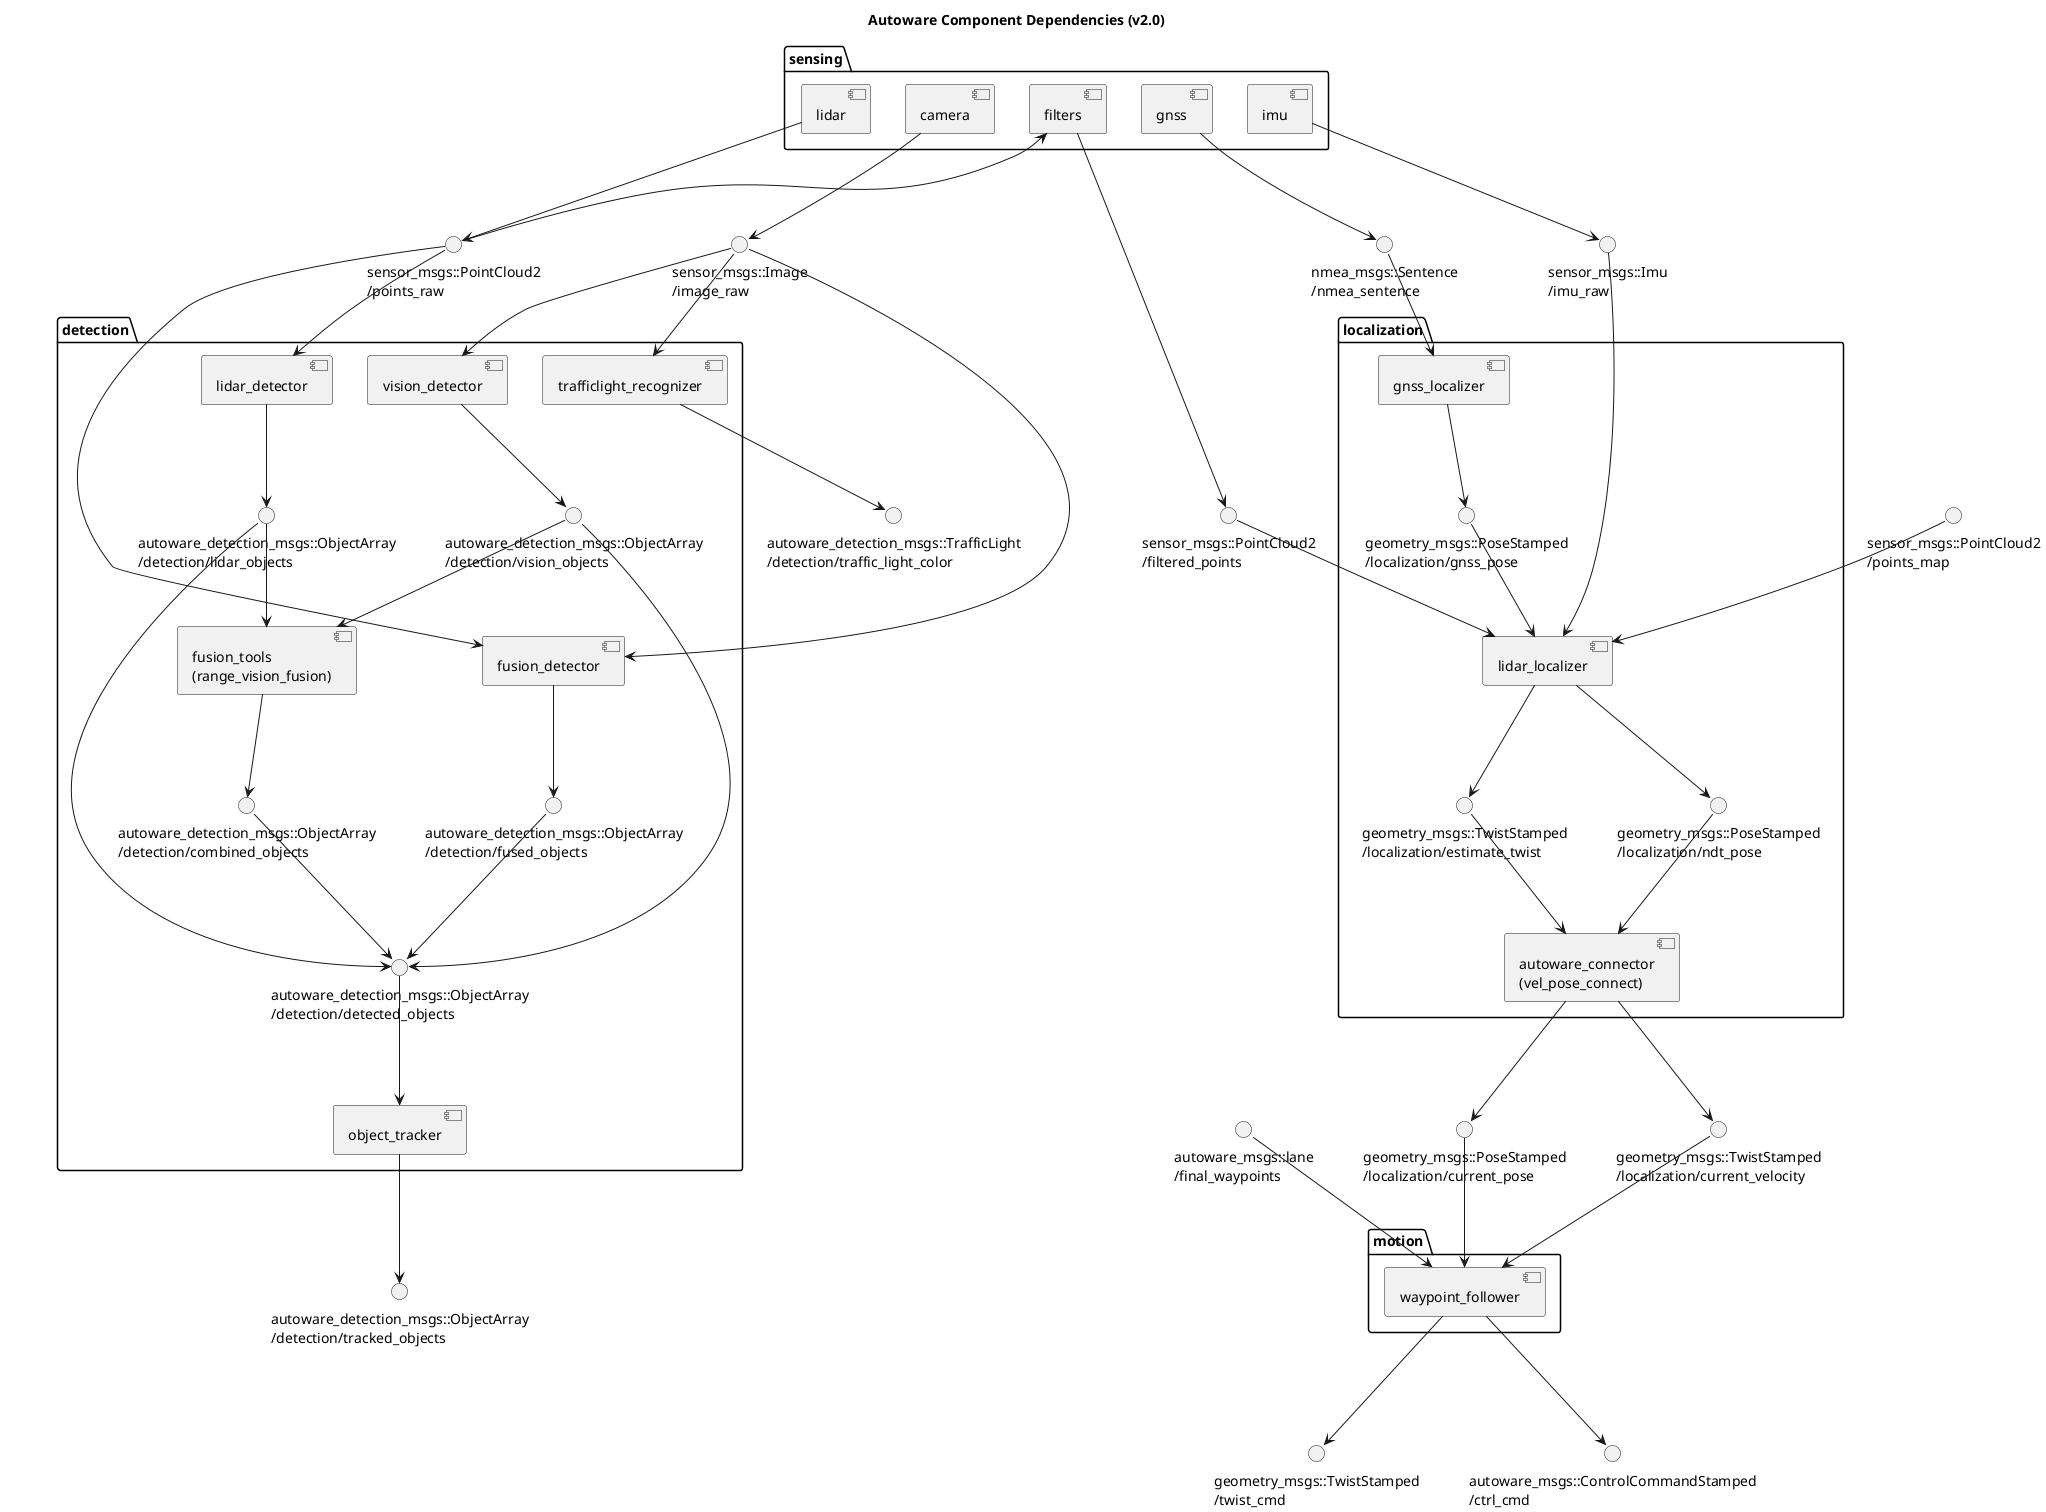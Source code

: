 @startuml

title Autoware Component Dependencies (v2.0)

() "sensor_msgs::Image\n/image_raw" as image_raw
() "sensor_msgs::PointCloud2\n/points_raw" as points_raw
() "sensor_msgs::PointCloud2\n/filtered_points" as filtered_points
() "sensor_msgs::Imu\n/imu_raw" as imu_raw 
() "nmea_msgs::Sentence\n/nmea_sentence" as nmea_sentence

folder sensing {
    [camera]
    'outputs
    camera --> image_raw

    [lidar]
    'outputs
    lidar --> points_raw

    [filters]
    'inputs
    points_raw --> filters
    'outputs
    filters --> filtered_points

    [imu]
    'outputs
    imu --> imu_raw

    [gnss]
    'outputs
    gnss --> nmea_sentence
}

() "autoware_detection_msgs::ObjectArray\n/detection/tracked_objects" as tracked_objects
() "autoware_detection_msgs::TrafficLight\n/detection/traffic_light_color" as traffic_light_color

folder detection {
    () "autoware_detection_msgs::ObjectArray\n/detection/vision_objects" as detected_objects_vision
    () "autoware_detection_msgs::ObjectArray\n/detection/lidar_objects" as detected_objects_lidar
    () "autoware_detection_msgs::ObjectArray\n/detection/combined_objects" as detected_objects_combined
    () "autoware_detection_msgs::ObjectArray\n/detection/fused_objects" as detected_objects_fused
    () "autoware_detection_msgs::ObjectArray\n/detection/detected_objects" as detected_objects

    [vision_detector]
    'inputs
    image_raw --> vision_detector
    'outputs
    vision_detector --> detected_objects_vision

    [lidar_detector]
    'inputs
    points_raw --> lidar_detector
    'outputs
    lidar_detector --> detected_objects_lidar

    [fusion_detector]
    'inputs
    image_raw --> fusion_detector
    points_raw --> fusion_detector
    'outputs
    fusion_detector --> detected_objects_fused

    [fusion_tools\n(range_vision_fusion)] as fusion_tools
    'inputs
    detected_objects_vision --> fusion_tools
    detected_objects_lidar --> fusion_tools
    'outputs
    fusion_tools --> detected_objects_combined

    'connection
    detected_objects_vision --> detected_objects
    detected_objects_lidar --> detected_objects
    detected_objects_combined --> detected_objects
    detected_objects_fused --> detected_objects

    [object_tracker]
    'inputs
    detected_objects --> object_tracker
    'outputs
    object_tracker --> tracked_objects

    [trafficlight_recognizer]
    'inputs
    image_raw --> trafficlight_recognizer
    'outputs
    trafficlight_recognizer --> traffic_light_color
}

'lidar_localizer
() "sensor_msgs::PointCloud2\n/points_map" as points_map

'vel_pose_connect
() "geometry_msgs::PoseStamped\n/localization/current_pose" as current_pose
() "geometry_msgs::TwistStamped\n/localization/current_velocity" as current_velocity

folder localization {
    () "geometry_msgs::PoseStamped\n/localization/gnss_pose" as gnss_pose
    () "geometry_msgs::TwistStamped\n/localization/estimate_twist" as estimate_twist
    () "geometry_msgs::PoseStamped\n/localization/ndt_pose" as ndt_pose

    [gnss_localizer]
    'inputs
    nmea_sentence --> gnss_localizer
    'outputs
    gnss_localizer --> gnss_pose

    [lidar_localizer]
    'inputs
    gnss_pose --> lidar_localizer
    filtered_points --> lidar_localizer
    points_map --> lidar_localizer
    imu_raw --> lidar_localizer
    'outputs
    lidar_localizer --> estimate_twist
    lidar_localizer --> ndt_pose

    [autoware_connector\n(vel_pose_connect)] as vel_pose_connect
    'inputs
    estimate_twist --> vel_pose_connect
    ndt_pose --> vel_pose_connect
    'outputs
    vel_pose_connect --> current_pose
    vel_pose_connect --> current_velocity

    '[dead_reckoner] @ Autoware v2.0
}

() "autoware_msgs::lane\n/final_waypoints" as final_waypoints
() "geometry_msgs::TwistStamped\n/twist_cmd" as twist_cmd
() "autoware_msgs::ControlCommandStamped\n/ctrl_cmd" as ctrl_cmd

folder motion {
    [waypoint_follower]
    'inputs
    current_pose --> waypoint_follower
    current_velocity --> waypoint_follower
    final_waypoints --> waypoint_follower
    'outputs
    waypoint_follower --> twist_cmd
    waypoint_follower --> ctrl_cmd
}

@enduml
